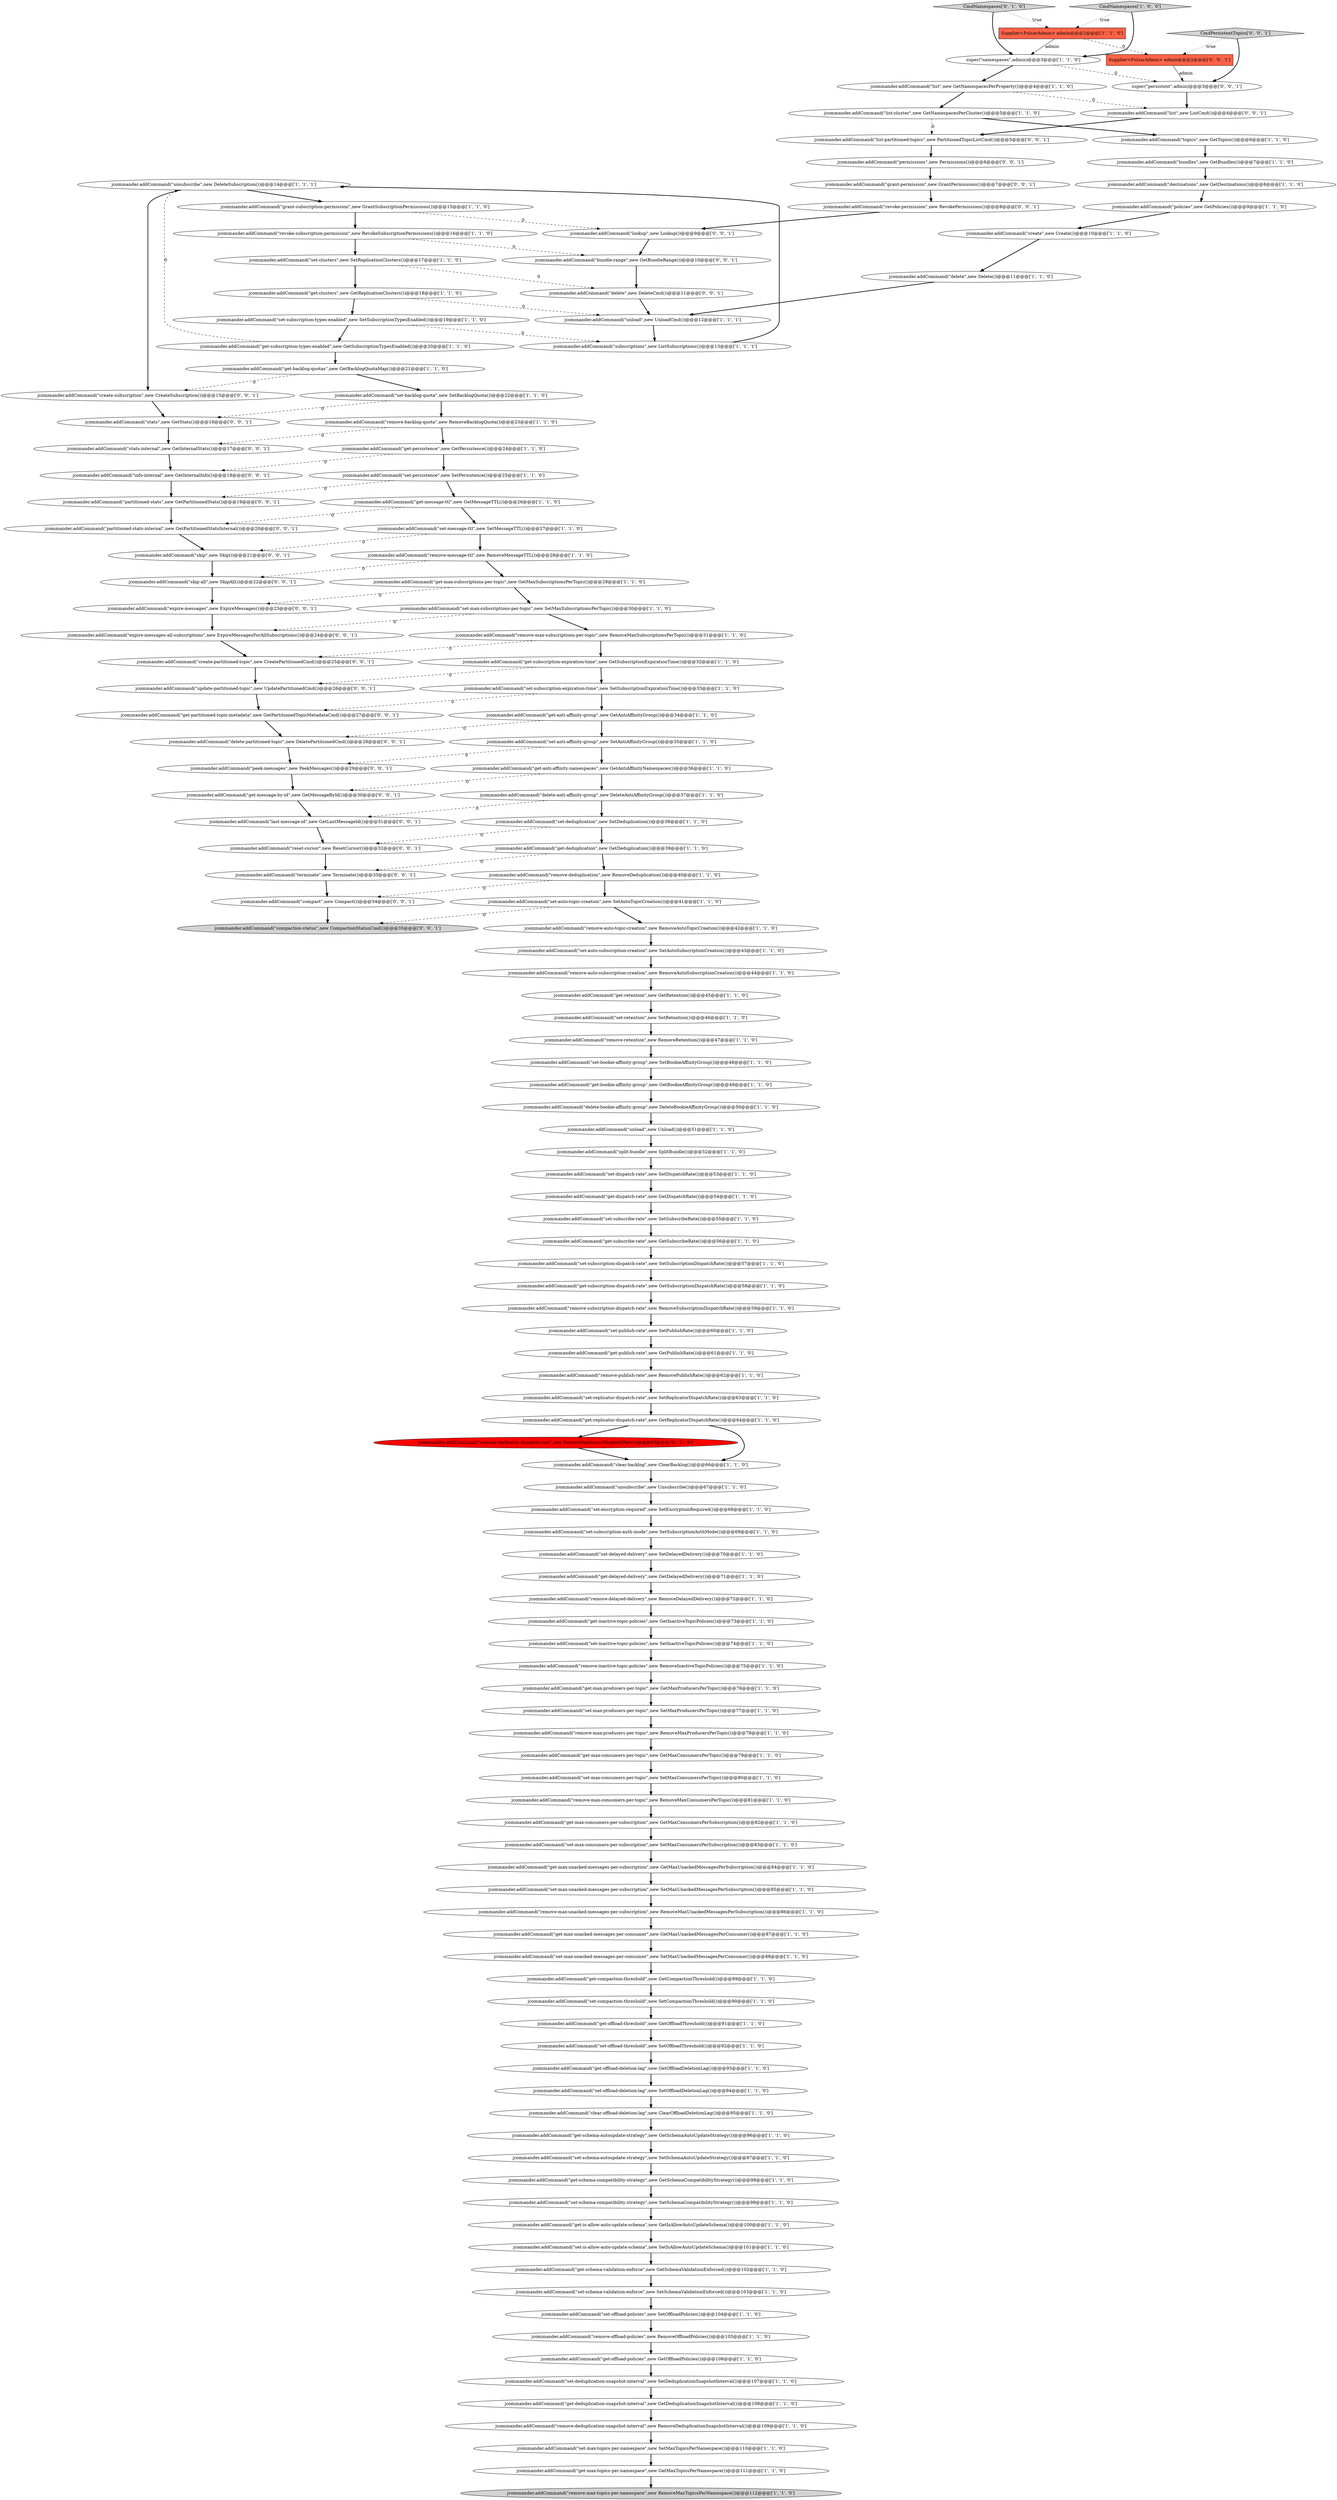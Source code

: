 digraph {
79 [style = filled, label = "jcommander.addCommand(\"remove-max-producers-per-topic\",new RemoveMaxProducersPerTopic())@@@78@@@['1', '1', '0']", fillcolor = white, shape = ellipse image = "AAA0AAABBB1BBB"];
136 [style = filled, label = "jcommander.addCommand(\"list-partitioned-topics\",new PartitionedTopicListCmd())@@@5@@@['0', '0', '1']", fillcolor = white, shape = ellipse image = "AAA0AAABBB3BBB"];
122 [style = filled, label = "jcommander.addCommand(\"skip\",new Skip())@@@21@@@['0', '0', '1']", fillcolor = white, shape = ellipse image = "AAA0AAABBB3BBB"];
124 [style = filled, label = "jcommander.addCommand(\"create-subscription\",new CreateSubscription())@@@15@@@['0', '0', '1']", fillcolor = white, shape = ellipse image = "AAA0AAABBB3BBB"];
58 [style = filled, label = "jcommander.addCommand(\"set-dispatch-rate\",new SetDispatchRate())@@@53@@@['1', '1', '0']", fillcolor = white, shape = ellipse image = "AAA0AAABBB1BBB"];
48 [style = filled, label = "jcommander.addCommand(\"get-bookie-affinity-group\",new GetBookieAffinityGroup())@@@49@@@['1', '1', '0']", fillcolor = white, shape = ellipse image = "AAA0AAABBB1BBB"];
53 [style = filled, label = "jcommander.addCommand(\"revoke-subscription-permission\",new RevokeSubscriptionPermissions())@@@16@@@['1', '1', '0']", fillcolor = white, shape = ellipse image = "AAA0AAABBB1BBB"];
112 [style = filled, label = "jcommander.addCommand(\"remove-replicator-dispatch-rate\",new RemoveReplicatorDispatchRate())@@@65@@@['0', '1', '0']", fillcolor = red, shape = ellipse image = "AAA1AAABBB2BBB"];
139 [style = filled, label = "jcommander.addCommand(\"peek-messages\",new PeekMessages())@@@29@@@['0', '0', '1']", fillcolor = white, shape = ellipse image = "AAA0AAABBB3BBB"];
25 [style = filled, label = "jcommander.addCommand(\"get-schema-compatibility-strategy\",new GetSchemaCompatibilityStrategy())@@@98@@@['1', '1', '0']", fillcolor = white, shape = ellipse image = "AAA0AAABBB1BBB"];
76 [style = filled, label = "jcommander.addCommand(\"set-max-producers-per-topic\",new SetMaxProducersPerTopic())@@@77@@@['1', '1', '0']", fillcolor = white, shape = ellipse image = "AAA0AAABBB1BBB"];
127 [style = filled, label = "jcommander.addCommand(\"delete-partitioned-topic\",new DeletePartitionedCmd())@@@28@@@['0', '0', '1']", fillcolor = white, shape = ellipse image = "AAA0AAABBB3BBB"];
72 [style = filled, label = "jcommander.addCommand(\"get-dispatch-rate\",new GetDispatchRate())@@@54@@@['1', '1', '0']", fillcolor = white, shape = ellipse image = "AAA0AAABBB1BBB"];
39 [style = filled, label = "jcommander.addCommand(\"delete\",new Delete())@@@11@@@['1', '1', '0']", fillcolor = white, shape = ellipse image = "AAA0AAABBB1BBB"];
56 [style = filled, label = "jcommander.addCommand(\"remove-deduplication\",new RemoveDeduplication())@@@40@@@['1', '1', '0']", fillcolor = white, shape = ellipse image = "AAA0AAABBB1BBB"];
105 [style = filled, label = "jcommander.addCommand(\"clear-offload-deletion-lag\",new ClearOffloadDeletionLag())@@@95@@@['1', '1', '0']", fillcolor = white, shape = ellipse image = "AAA0AAABBB1BBB"];
50 [style = filled, label = "jcommander.addCommand(\"set-max-consumers-per-subscription\",new SetMaxConsumersPerSubscription())@@@83@@@['1', '1', '0']", fillcolor = white, shape = ellipse image = "AAA0AAABBB1BBB"];
2 [style = filled, label = "jcommander.addCommand(\"topics\",new GetTopics())@@@6@@@['1', '1', '0']", fillcolor = white, shape = ellipse image = "AAA0AAABBB1BBB"];
49 [style = filled, label = "jcommander.addCommand(\"set-max-unacked-messages-per-consumer\",new SetMaxUnackedMessagesPerConsumer())@@@88@@@['1', '1', '0']", fillcolor = white, shape = ellipse image = "AAA0AAABBB1BBB"];
28 [style = filled, label = "jcommander.addCommand(\"unload\",new Unload())@@@51@@@['1', '1', '0']", fillcolor = white, shape = ellipse image = "AAA0AAABBB1BBB"];
115 [style = filled, label = "jcommander.addCommand(\"last-message-id\",new GetLastMessageId())@@@31@@@['0', '0', '1']", fillcolor = white, shape = ellipse image = "AAA0AAABBB3BBB"];
123 [style = filled, label = "Supplier<PulsarAdmin> admin@@@2@@@['0', '0', '1']", fillcolor = tomato, shape = box image = "AAA0AAABBB3BBB"];
138 [style = filled, label = "jcommander.addCommand(\"info-internal\",new GetInternalInfo())@@@18@@@['0', '0', '1']", fillcolor = white, shape = ellipse image = "AAA0AAABBB3BBB"];
15 [style = filled, label = "jcommander.addCommand(\"remove-message-ttl\",new RemoveMessageTTL())@@@28@@@['1', '1', '0']", fillcolor = white, shape = ellipse image = "AAA0AAABBB1BBB"];
78 [style = filled, label = "jcommander.addCommand(\"remove-max-topics-per-namespace\",new RemoveMaxTopicsPerNamespace())@@@112@@@['1', '1', '0']", fillcolor = lightgray, shape = ellipse image = "AAA0AAABBB1BBB"];
103 [style = filled, label = "jcommander.addCommand(\"get-schema-autoupdate-strategy\",new GetSchemaAutoUpdateStrategy())@@@96@@@['1', '1', '0']", fillcolor = white, shape = ellipse image = "AAA0AAABBB1BBB"];
9 [style = filled, label = "jcommander.addCommand(\"list-cluster\",new GetNamespacesPerCluster())@@@5@@@['1', '1', '0']", fillcolor = white, shape = ellipse image = "AAA0AAABBB1BBB"];
60 [style = filled, label = "jcommander.addCommand(\"get-inactive-topic-policies\",new GetInactiveTopicPolicies())@@@73@@@['1', '1', '0']", fillcolor = white, shape = ellipse image = "AAA0AAABBB1BBB"];
125 [style = filled, label = "jcommander.addCommand(\"lookup\",new Lookup())@@@9@@@['0', '0', '1']", fillcolor = white, shape = ellipse image = "AAA0AAABBB3BBB"];
130 [style = filled, label = "jcommander.addCommand(\"stats-internal\",new GetInternalStats())@@@17@@@['0', '0', '1']", fillcolor = white, shape = ellipse image = "AAA0AAABBB3BBB"];
55 [style = filled, label = "jcommander.addCommand(\"remove-subscription-dispatch-rate\",new RemoveSubscriptionDispatchRate())@@@59@@@['1', '1', '0']", fillcolor = white, shape = ellipse image = "AAA0AAABBB1BBB"];
32 [style = filled, label = "jcommander.addCommand(\"get-schema-validation-enforce\",new GetSchemaValidationEnforced())@@@102@@@['1', '1', '0']", fillcolor = white, shape = ellipse image = "AAA0AAABBB1BBB"];
99 [style = filled, label = "super(\"namespaces\",admin)@@@3@@@['1', '1', '0']", fillcolor = white, shape = ellipse image = "AAA0AAABBB1BBB"];
44 [style = filled, label = "jcommander.addCommand(\"bundles\",new GetBundles())@@@7@@@['1', '1', '0']", fillcolor = white, shape = ellipse image = "AAA0AAABBB1BBB"];
90 [style = filled, label = "jcommander.addCommand(\"delete-bookie-affinity-group\",new DeleteBookieAffinityGroup())@@@50@@@['1', '1', '0']", fillcolor = white, shape = ellipse image = "AAA0AAABBB1BBB"];
67 [style = filled, label = "jcommander.addCommand(\"remove-max-consumers-per-topic\",new RemoveMaxConsumersPerTopic())@@@81@@@['1', '1', '0']", fillcolor = white, shape = ellipse image = "AAA0AAABBB1BBB"];
102 [style = filled, label = "jcommander.addCommand(\"set-auto-topic-creation\",new SetAutoTopicCreation())@@@41@@@['1', '1', '0']", fillcolor = white, shape = ellipse image = "AAA0AAABBB1BBB"];
117 [style = filled, label = "jcommander.addCommand(\"expire-messages-all-subscriptions\",new ExpireMessagesForAllSubscriptions())@@@24@@@['0', '0', '1']", fillcolor = white, shape = ellipse image = "AAA0AAABBB3BBB"];
70 [style = filled, label = "jcommander.addCommand(\"set-message-ttl\",new SetMessageTTL())@@@27@@@['1', '1', '0']", fillcolor = white, shape = ellipse image = "AAA0AAABBB1BBB"];
29 [style = filled, label = "jcommander.addCommand(\"set-max-consumers-per-topic\",new SetMaxConsumersPerTopic())@@@80@@@['1', '1', '0']", fillcolor = white, shape = ellipse image = "AAA0AAABBB1BBB"];
22 [style = filled, label = "jcommander.addCommand(\"remove-backlog-quota\",new RemoveBacklogQuota())@@@23@@@['1', '1', '0']", fillcolor = white, shape = ellipse image = "AAA0AAABBB1BBB"];
85 [style = filled, label = "jcommander.addCommand(\"set-deduplication-snapshot-interval\",new SetDeduplicationSnapshotInterval())@@@107@@@['1', '1', '0']", fillcolor = white, shape = ellipse image = "AAA0AAABBB1BBB"];
1 [style = filled, label = "jcommander.addCommand(\"set-deduplication\",new SetDeduplication())@@@38@@@['1', '1', '0']", fillcolor = white, shape = ellipse image = "AAA0AAABBB1BBB"];
62 [style = filled, label = "jcommander.addCommand(\"destinations\",new GetDestinations())@@@8@@@['1', '1', '0']", fillcolor = white, shape = ellipse image = "AAA0AAABBB1BBB"];
34 [style = filled, label = "jcommander.addCommand(\"set-subscription-expiration-time\",new SetSubscriptionExpirationTime())@@@33@@@['1', '1', '0']", fillcolor = white, shape = ellipse image = "AAA0AAABBB1BBB"];
94 [style = filled, label = "jcommander.addCommand(\"remove-inactive-topic-policies\",new RemoveInactiveTopicPolicies())@@@75@@@['1', '1', '0']", fillcolor = white, shape = ellipse image = "AAA0AAABBB1BBB"];
135 [style = filled, label = "jcommander.addCommand(\"get-partitioned-topic-metadata\",new GetPartitionedTopicMetadataCmd())@@@27@@@['0', '0', '1']", fillcolor = white, shape = ellipse image = "AAA0AAABBB3BBB"];
54 [style = filled, label = "jcommander.addCommand(\"clear-backlog\",new ClearBacklog())@@@66@@@['1', '1', '0']", fillcolor = white, shape = ellipse image = "AAA0AAABBB1BBB"];
74 [style = filled, label = "jcommander.addCommand(\"remove-publish-rate\",new RemovePublishRate())@@@62@@@['1', '1', '0']", fillcolor = white, shape = ellipse image = "AAA0AAABBB1BBB"];
101 [style = filled, label = "jcommander.addCommand(\"get-offload-threshold\",new GetOffloadThreshold())@@@91@@@['1', '1', '0']", fillcolor = white, shape = ellipse image = "AAA0AAABBB1BBB"];
137 [style = filled, label = "jcommander.addCommand(\"stats\",new GetStats())@@@16@@@['0', '0', '1']", fillcolor = white, shape = ellipse image = "AAA0AAABBB3BBB"];
98 [style = filled, label = "jcommander.addCommand(\"set-delayed-delivery\",new SetDelayedDelivery())@@@70@@@['1', '1', '0']", fillcolor = white, shape = ellipse image = "AAA0AAABBB1BBB"];
0 [style = filled, label = "jcommander.addCommand(\"set-subscribe-rate\",new SetSubscribeRate())@@@55@@@['1', '1', '0']", fillcolor = white, shape = ellipse image = "AAA0AAABBB1BBB"];
20 [style = filled, label = "jcommander.addCommand(\"subscriptions\",new ListSubscriptions())@@@13@@@['1', '1', '1']", fillcolor = white, shape = ellipse image = "AAA0AAABBB1BBB"];
52 [style = filled, label = "jcommander.addCommand(\"get-retention\",new GetRetention())@@@45@@@['1', '1', '0']", fillcolor = white, shape = ellipse image = "AAA0AAABBB1BBB"];
21 [style = filled, label = "jcommander.addCommand(\"get-is-allow-auto-update-schema\",new GetIsAllowAutoUpdateSchema())@@@100@@@['1', '1', '0']", fillcolor = white, shape = ellipse image = "AAA0AAABBB1BBB"];
41 [style = filled, label = "jcommander.addCommand(\"policies\",new GetPolicies())@@@9@@@['1', '1', '0']", fillcolor = white, shape = ellipse image = "AAA0AAABBB1BBB"];
11 [style = filled, label = "jcommander.addCommand(\"get-publish-rate\",new GetPublishRate())@@@61@@@['1', '1', '0']", fillcolor = white, shape = ellipse image = "AAA0AAABBB1BBB"];
116 [style = filled, label = "jcommander.addCommand(\"delete\",new DeleteCmd())@@@11@@@['0', '0', '1']", fillcolor = white, shape = ellipse image = "AAA0AAABBB3BBB"];
141 [style = filled, label = "jcommander.addCommand(\"get-message-by-id\",new GetMessageById())@@@30@@@['0', '0', '1']", fillcolor = white, shape = ellipse image = "AAA0AAABBB3BBB"];
13 [style = filled, label = "jcommander.addCommand(\"get-subscription-expiration-time\",new GetSubscriptionExpirationTime())@@@32@@@['1', '1', '0']", fillcolor = white, shape = ellipse image = "AAA0AAABBB1BBB"];
118 [style = filled, label = "jcommander.addCommand(\"list\",new ListCmd())@@@4@@@['0', '0', '1']", fillcolor = white, shape = ellipse image = "AAA0AAABBB3BBB"];
129 [style = filled, label = "jcommander.addCommand(\"skip-all\",new SkipAll())@@@22@@@['0', '0', '1']", fillcolor = white, shape = ellipse image = "AAA0AAABBB3BBB"];
93 [style = filled, label = "jcommander.addCommand(\"set-subscription-types-enabled\",new SetSubscriptionTypesEnabled())@@@19@@@['1', '1', '0']", fillcolor = white, shape = ellipse image = "AAA0AAABBB1BBB"];
47 [style = filled, label = "jcommander.addCommand(\"set-schema-validation-enforce\",new SetSchemaValidationEnforced())@@@103@@@['1', '1', '0']", fillcolor = white, shape = ellipse image = "AAA0AAABBB1BBB"];
120 [style = filled, label = "jcommander.addCommand(\"compact\",new Compact())@@@34@@@['0', '0', '1']", fillcolor = white, shape = ellipse image = "AAA0AAABBB3BBB"];
23 [style = filled, label = "jcommander.addCommand(\"set-schema-compatibility-strategy\",new SetSchemaCompatibilityStrategy())@@@99@@@['1', '1', '0']", fillcolor = white, shape = ellipse image = "AAA0AAABBB1BBB"];
114 [style = filled, label = "jcommander.addCommand(\"update-partitioned-topic\",new UpdatePartitionedCmd())@@@26@@@['0', '0', '1']", fillcolor = white, shape = ellipse image = "AAA0AAABBB3BBB"];
40 [style = filled, label = "jcommander.addCommand(\"get-offload-deletion-lag\",new GetOffloadDeletionLag())@@@93@@@['1', '1', '0']", fillcolor = white, shape = ellipse image = "AAA0AAABBB1BBB"];
77 [style = filled, label = "jcommander.addCommand(\"remove-offload-policies\",new RemoveOffloadPolicies())@@@105@@@['1', '1', '0']", fillcolor = white, shape = ellipse image = "AAA0AAABBB1BBB"];
107 [style = filled, label = "jcommander.addCommand(\"set-backlog-quota\",new SetBacklogQuota())@@@22@@@['1', '1', '0']", fillcolor = white, shape = ellipse image = "AAA0AAABBB1BBB"];
86 [style = filled, label = "jcommander.addCommand(\"set-replicator-dispatch-rate\",new SetReplicatorDispatchRate())@@@63@@@['1', '1', '0']", fillcolor = white, shape = ellipse image = "AAA0AAABBB1BBB"];
46 [style = filled, label = "jcommander.addCommand(\"remove-delayed-delivery\",new RemoveDelayedDelivery())@@@72@@@['1', '1', '0']", fillcolor = white, shape = ellipse image = "AAA0AAABBB1BBB"];
96 [style = filled, label = "jcommander.addCommand(\"remove-deduplication-snapshot-interval\",new RemoveDeduplicationSnapshotInterval())@@@109@@@['1', '1', '0']", fillcolor = white, shape = ellipse image = "AAA0AAABBB1BBB"];
121 [style = filled, label = "jcommander.addCommand(\"create-partitioned-topic\",new CreatePartitionedCmd())@@@25@@@['0', '0', '1']", fillcolor = white, shape = ellipse image = "AAA0AAABBB3BBB"];
108 [style = filled, label = "jcommander.addCommand(\"set-anti-affinity-group\",new SetAntiAffinityGroup())@@@35@@@['1', '1', '0']", fillcolor = white, shape = ellipse image = "AAA0AAABBB1BBB"];
19 [style = filled, label = "jcommander.addCommand(\"set-subscription-dispatch-rate\",new SetSubscriptionDispatchRate())@@@57@@@['1', '1', '0']", fillcolor = white, shape = ellipse image = "AAA0AAABBB1BBB"];
92 [style = filled, label = "jcommander.addCommand(\"get-deduplication\",new GetDeduplication())@@@39@@@['1', '1', '0']", fillcolor = white, shape = ellipse image = "AAA0AAABBB1BBB"];
142 [style = filled, label = "jcommander.addCommand(\"expire-messages\",new ExpireMessages())@@@23@@@['0', '0', '1']", fillcolor = white, shape = ellipse image = "AAA0AAABBB3BBB"];
110 [style = filled, label = "jcommander.addCommand(\"set-encryption-required\",new SetEncryptionRequired())@@@68@@@['1', '1', '0']", fillcolor = white, shape = ellipse image = "AAA0AAABBB1BBB"];
18 [style = filled, label = "jcommander.addCommand(\"set-publish-rate\",new SetPublishRate())@@@60@@@['1', '1', '0']", fillcolor = white, shape = ellipse image = "AAA0AAABBB1BBB"];
64 [style = filled, label = "jcommander.addCommand(\"get-max-consumers-per-subscription\",new GetMaxConsumersPerSubscription())@@@82@@@['1', '1', '0']", fillcolor = white, shape = ellipse image = "AAA0AAABBB1BBB"];
57 [style = filled, label = "jcommander.addCommand(\"unsubscribe\",new Unsubscribe())@@@67@@@['1', '1', '0']", fillcolor = white, shape = ellipse image = "AAA0AAABBB1BBB"];
8 [style = filled, label = "jcommander.addCommand(\"set-offload-deletion-lag\",new SetOffloadDeletionLag())@@@94@@@['1', '1', '0']", fillcolor = white, shape = ellipse image = "AAA0AAABBB1BBB"];
73 [style = filled, label = "jcommander.addCommand(\"get-max-unacked-messages-per-consumer\",new GetMaxUnackedMessagesPerConsumer())@@@87@@@['1', '1', '0']", fillcolor = white, shape = ellipse image = "AAA0AAABBB1BBB"];
7 [style = filled, label = "jcommander.addCommand(\"get-replicator-dispatch-rate\",new GetReplicatorDispatchRate())@@@64@@@['1', '1', '0']", fillcolor = white, shape = ellipse image = "AAA0AAABBB1BBB"];
89 [style = filled, label = "jcommander.addCommand(\"get-clusters\",new GetReplicationClusters())@@@18@@@['1', '1', '0']", fillcolor = white, shape = ellipse image = "AAA0AAABBB1BBB"];
104 [style = filled, label = "jcommander.addCommand(\"set-inactive-topic-policies\",new SetInactiveTopicPolicies())@@@74@@@['1', '1', '0']", fillcolor = white, shape = ellipse image = "AAA0AAABBB1BBB"];
111 [style = filled, label = "CmdNamespaces['0', '1', '0']", fillcolor = lightgray, shape = diamond image = "AAA0AAABBB2BBB"];
17 [style = filled, label = "jcommander.addCommand(\"set-offload-threshold\",new SetOffloadThreshold())@@@92@@@['1', '1', '0']", fillcolor = white, shape = ellipse image = "AAA0AAABBB1BBB"];
66 [style = filled, label = "jcommander.addCommand(\"get-max-topics-per-namespace\",new GetMaxTopicsPerNamespace())@@@111@@@['1', '1', '0']", fillcolor = white, shape = ellipse image = "AAA0AAABBB1BBB"];
128 [style = filled, label = "jcommander.addCommand(\"compaction-status\",new CompactionStatusCmd())@@@35@@@['0', '0', '1']", fillcolor = lightgray, shape = ellipse image = "AAA0AAABBB3BBB"];
16 [style = filled, label = "jcommander.addCommand(\"remove-auto-subscription-creation\",new RemoveAutoSubscriptionCreation())@@@44@@@['1', '1', '0']", fillcolor = white, shape = ellipse image = "AAA0AAABBB1BBB"];
26 [style = filled, label = "jcommander.addCommand(\"get-anti-affinity-namespaces\",new GetAntiAffinityNamespaces())@@@36@@@['1', '1', '0']", fillcolor = white, shape = ellipse image = "AAA0AAABBB1BBB"];
6 [style = filled, label = "jcommander.addCommand(\"split-bundle\",new SplitBundle())@@@52@@@['1', '1', '0']", fillcolor = white, shape = ellipse image = "AAA0AAABBB1BBB"];
106 [style = filled, label = "jcommander.addCommand(\"set-subscription-auth-mode\",new SetSubscriptionAuthMode())@@@69@@@['1', '1', '0']", fillcolor = white, shape = ellipse image = "AAA0AAABBB1BBB"];
36 [style = filled, label = "jcommander.addCommand(\"remove-max-subscriptions-per-topic\",new RemoveMaxSubscriptionsPerTopic())@@@31@@@['1', '1', '0']", fillcolor = white, shape = ellipse image = "AAA0AAABBB1BBB"];
51 [style = filled, label = "jcommander.addCommand(\"get-subscription-types-enabled\",new GetSubscriptionTypesEnabled())@@@20@@@['1', '1', '0']", fillcolor = white, shape = ellipse image = "AAA0AAABBB1BBB"];
80 [style = filled, label = "jcommander.addCommand(\"set-offload-policies\",new SetOffloadPolicies())@@@104@@@['1', '1', '0']", fillcolor = white, shape = ellipse image = "AAA0AAABBB1BBB"];
3 [style = filled, label = "jcommander.addCommand(\"create\",new Create())@@@10@@@['1', '1', '0']", fillcolor = white, shape = ellipse image = "AAA0AAABBB1BBB"];
87 [style = filled, label = "jcommander.addCommand(\"get-delayed-delivery\",new GetDelayedDelivery())@@@71@@@['1', '1', '0']", fillcolor = white, shape = ellipse image = "AAA0AAABBB1BBB"];
131 [style = filled, label = "jcommander.addCommand(\"terminate\",new Terminate())@@@33@@@['0', '0', '1']", fillcolor = white, shape = ellipse image = "AAA0AAABBB3BBB"];
144 [style = filled, label = "jcommander.addCommand(\"reset-cursor\",new ResetCursor())@@@32@@@['0', '0', '1']", fillcolor = white, shape = ellipse image = "AAA0AAABBB3BBB"];
143 [style = filled, label = "jcommander.addCommand(\"grant-permission\",new GrantPermissions())@@@7@@@['0', '0', '1']", fillcolor = white, shape = ellipse image = "AAA0AAABBB3BBB"];
95 [style = filled, label = "jcommander.addCommand(\"get-persistence\",new GetPersistence())@@@24@@@['1', '1', '0']", fillcolor = white, shape = ellipse image = "AAA0AAABBB1BBB"];
42 [style = filled, label = "jcommander.addCommand(\"get-subscription-dispatch-rate\",new GetSubscriptionDispatchRate())@@@58@@@['1', '1', '0']", fillcolor = white, shape = ellipse image = "AAA0AAABBB1BBB"];
81 [style = filled, label = "jcommander.addCommand(\"remove-retention\",new RemoveRetention())@@@47@@@['1', '1', '0']", fillcolor = white, shape = ellipse image = "AAA0AAABBB1BBB"];
82 [style = filled, label = "jcommander.addCommand(\"unsubscribe\",new DeleteSubscription())@@@14@@@['1', '1', '1']", fillcolor = white, shape = ellipse image = "AAA0AAABBB1BBB"];
10 [style = filled, label = "jcommander.addCommand(\"get-compaction-threshold\",new GetCompactionThreshold())@@@89@@@['1', '1', '0']", fillcolor = white, shape = ellipse image = "AAA0AAABBB1BBB"];
113 [style = filled, label = "jcommander.addCommand(\"permissions\",new Permissions())@@@6@@@['0', '0', '1']", fillcolor = white, shape = ellipse image = "AAA0AAABBB3BBB"];
91 [style = filled, label = "jcommander.addCommand(\"get-anti-affinity-group\",new GetAntiAffinityGroup())@@@34@@@['1', '1', '0']", fillcolor = white, shape = ellipse image = "AAA0AAABBB1BBB"];
38 [style = filled, label = "CmdNamespaces['1', '0', '0']", fillcolor = lightgray, shape = diamond image = "AAA0AAABBB1BBB"];
4 [style = filled, label = "jcommander.addCommand(\"get-offload-policies\",new GetOffloadPolicies())@@@106@@@['1', '1', '0']", fillcolor = white, shape = ellipse image = "AAA0AAABBB1BBB"];
27 [style = filled, label = "jcommander.addCommand(\"delete-anti-affinity-group\",new DeleteAntiAffinityGroup())@@@37@@@['1', '1', '0']", fillcolor = white, shape = ellipse image = "AAA0AAABBB1BBB"];
132 [style = filled, label = "jcommander.addCommand(\"revoke-permission\",new RevokePermissions())@@@8@@@['0', '0', '1']", fillcolor = white, shape = ellipse image = "AAA0AAABBB3BBB"];
140 [style = filled, label = "super(\"persistent\",admin)@@@3@@@['0', '0', '1']", fillcolor = white, shape = ellipse image = "AAA0AAABBB3BBB"];
14 [style = filled, label = "jcommander.addCommand(\"set-bookie-affinity-group\",new SetBookieAffinityGroup())@@@48@@@['1', '1', '0']", fillcolor = white, shape = ellipse image = "AAA0AAABBB1BBB"];
126 [style = filled, label = "CmdPersistentTopics['0', '0', '1']", fillcolor = lightgray, shape = diamond image = "AAA0AAABBB3BBB"];
24 [style = filled, label = "jcommander.addCommand(\"unload\",new UnloadCmd())@@@12@@@['1', '1', '1']", fillcolor = white, shape = ellipse image = "AAA0AAABBB1BBB"];
35 [style = filled, label = "jcommander.addCommand(\"set-retention\",new SetRetention())@@@46@@@['1', '1', '0']", fillcolor = white, shape = ellipse image = "AAA0AAABBB1BBB"];
97 [style = filled, label = "jcommander.addCommand(\"get-max-subscriptions-per-topic\",new GetMaxSubscriptionsPerTopic())@@@29@@@['1', '1', '0']", fillcolor = white, shape = ellipse image = "AAA0AAABBB1BBB"];
31 [style = filled, label = "Supplier<PulsarAdmin> admin@@@2@@@['1', '1', '0']", fillcolor = tomato, shape = box image = "AAA0AAABBB1BBB"];
43 [style = filled, label = "jcommander.addCommand(\"get-max-producers-per-topic\",new GetMaxProducersPerTopic())@@@76@@@['1', '1', '0']", fillcolor = white, shape = ellipse image = "AAA0AAABBB1BBB"];
63 [style = filled, label = "jcommander.addCommand(\"get-subscribe-rate\",new GetSubscribeRate())@@@56@@@['1', '1', '0']", fillcolor = white, shape = ellipse image = "AAA0AAABBB1BBB"];
12 [style = filled, label = "jcommander.addCommand(\"get-max-consumers-per-topic\",new GetMaxConsumersPerTopic())@@@79@@@['1', '1', '0']", fillcolor = white, shape = ellipse image = "AAA0AAABBB1BBB"];
68 [style = filled, label = "jcommander.addCommand(\"set-is-allow-auto-update-schema\",new SetIsAllowAutoUpdateSchema())@@@101@@@['1', '1', '0']", fillcolor = white, shape = ellipse image = "AAA0AAABBB1BBB"];
133 [style = filled, label = "jcommander.addCommand(\"partitioned-stats\",new GetPartitionedStats())@@@19@@@['0', '0', '1']", fillcolor = white, shape = ellipse image = "AAA0AAABBB3BBB"];
5 [style = filled, label = "jcommander.addCommand(\"get-backlog-quotas\",new GetBacklogQuotaMap())@@@21@@@['1', '1', '0']", fillcolor = white, shape = ellipse image = "AAA0AAABBB1BBB"];
65 [style = filled, label = "jcommander.addCommand(\"get-deduplication-snapshot-interval\",new GetDeduplicationSnapshotInterval())@@@108@@@['1', '1', '0']", fillcolor = white, shape = ellipse image = "AAA0AAABBB1BBB"];
100 [style = filled, label = "jcommander.addCommand(\"set-auto-subscription-creation\",new SetAutoSubscriptionCreation())@@@43@@@['1', '1', '0']", fillcolor = white, shape = ellipse image = "AAA0AAABBB1BBB"];
37 [style = filled, label = "jcommander.addCommand(\"set-max-unacked-messages-per-subscription\",new SetMaxUnackedMessagesPerSubscription())@@@85@@@['1', '1', '0']", fillcolor = white, shape = ellipse image = "AAA0AAABBB1BBB"];
84 [style = filled, label = "jcommander.addCommand(\"set-schema-autoupdate-strategy\",new SetSchemaAutoUpdateStrategy())@@@97@@@['1', '1', '0']", fillcolor = white, shape = ellipse image = "AAA0AAABBB1BBB"];
119 [style = filled, label = "jcommander.addCommand(\"bundle-range\",new GetBundleRange())@@@10@@@['0', '0', '1']", fillcolor = white, shape = ellipse image = "AAA0AAABBB3BBB"];
59 [style = filled, label = "jcommander.addCommand(\"list\",new GetNamespacesPerProperty())@@@4@@@['1', '1', '0']", fillcolor = white, shape = ellipse image = "AAA0AAABBB1BBB"];
134 [style = filled, label = "jcommander.addCommand(\"partitioned-stats-internal\",new GetPartitionedStatsInternal())@@@20@@@['0', '0', '1']", fillcolor = white, shape = ellipse image = "AAA0AAABBB3BBB"];
30 [style = filled, label = "jcommander.addCommand(\"get-max-unacked-messages-per-subscription\",new GetMaxUnackedMessagesPerSubscription())@@@84@@@['1', '1', '0']", fillcolor = white, shape = ellipse image = "AAA0AAABBB1BBB"];
61 [style = filled, label = "jcommander.addCommand(\"set-clusters\",new SetReplicationClusters())@@@17@@@['1', '1', '0']", fillcolor = white, shape = ellipse image = "AAA0AAABBB1BBB"];
33 [style = filled, label = "jcommander.addCommand(\"remove-max-unacked-messages-per-subscription\",new RemoveMaxUnackedMessagesPerSubscription())@@@86@@@['1', '1', '0']", fillcolor = white, shape = ellipse image = "AAA0AAABBB1BBB"];
88 [style = filled, label = "jcommander.addCommand(\"get-message-ttl\",new GetMessageTTL())@@@26@@@['1', '1', '0']", fillcolor = white, shape = ellipse image = "AAA0AAABBB1BBB"];
71 [style = filled, label = "jcommander.addCommand(\"remove-auto-topic-creation\",new RemoveAutoTopicCreation())@@@42@@@['1', '1', '0']", fillcolor = white, shape = ellipse image = "AAA0AAABBB1BBB"];
69 [style = filled, label = "jcommander.addCommand(\"grant-subscription-permission\",new GrantSubscriptionPermissions())@@@15@@@['1', '1', '0']", fillcolor = white, shape = ellipse image = "AAA0AAABBB1BBB"];
109 [style = filled, label = "jcommander.addCommand(\"set-persistence\",new SetPersistence())@@@25@@@['1', '1', '0']", fillcolor = white, shape = ellipse image = "AAA0AAABBB1BBB"];
83 [style = filled, label = "jcommander.addCommand(\"set-max-topics-per-namespace\",new SetMaxTopicsPerNamespace())@@@110@@@['1', '1', '0']", fillcolor = white, shape = ellipse image = "AAA0AAABBB1BBB"];
75 [style = filled, label = "jcommander.addCommand(\"set-max-subscriptions-per-topic\",new SetMaxSubscriptionsPerTopic())@@@30@@@['1', '1', '0']", fillcolor = white, shape = ellipse image = "AAA0AAABBB1BBB"];
45 [style = filled, label = "jcommander.addCommand(\"set-compaction-threshold\",new SetCompactionThreshold())@@@90@@@['1', '1', '0']", fillcolor = white, shape = ellipse image = "AAA0AAABBB1BBB"];
34->135 [style = dashed, label="0"];
86->7 [style = bold, label=""];
51->5 [style = bold, label=""];
72->0 [style = bold, label=""];
28->6 [style = bold, label=""];
16->52 [style = bold, label=""];
107->22 [style = bold, label=""];
84->25 [style = bold, label=""];
54->57 [style = bold, label=""];
27->115 [style = dashed, label="0"];
108->139 [style = dashed, label="0"];
59->9 [style = bold, label=""];
53->119 [style = dashed, label="0"];
39->24 [style = bold, label=""];
98->87 [style = bold, label=""];
117->121 [style = bold, label=""];
105->103 [style = bold, label=""];
89->93 [style = bold, label=""];
5->107 [style = bold, label=""];
121->114 [style = bold, label=""];
109->133 [style = dashed, label="0"];
51->82 [style = dashed, label="0"];
59->118 [style = dashed, label="0"];
127->139 [style = bold, label=""];
49->10 [style = bold, label=""];
92->56 [style = bold, label=""];
111->31 [style = dotted, label="true"];
2->44 [style = bold, label=""];
8->105 [style = bold, label=""];
70->15 [style = bold, label=""];
115->144 [style = bold, label=""];
93->51 [style = bold, label=""];
38->31 [style = dotted, label="true"];
3->39 [style = bold, label=""];
48->90 [style = bold, label=""];
37->33 [style = bold, label=""];
101->17 [style = bold, label=""];
126->123 [style = dotted, label="true"];
14->48 [style = bold, label=""];
99->59 [style = bold, label=""];
52->35 [style = bold, label=""];
140->118 [style = bold, label=""];
19->42 [style = bold, label=""];
61->89 [style = bold, label=""];
13->34 [style = bold, label=""];
103->84 [style = bold, label=""];
136->113 [style = bold, label=""];
83->66 [style = bold, label=""];
56->102 [style = bold, label=""];
119->116 [style = bold, label=""];
109->88 [style = bold, label=""];
67->64 [style = bold, label=""];
34->91 [style = bold, label=""];
9->2 [style = bold, label=""];
68->32 [style = bold, label=""];
87->46 [style = bold, label=""];
66->78 [style = bold, label=""];
50->30 [style = bold, label=""];
113->143 [style = bold, label=""];
75->117 [style = dashed, label="0"];
18->11 [style = bold, label=""];
100->16 [style = bold, label=""];
5->124 [style = dashed, label="0"];
60->104 [style = bold, label=""];
122->129 [style = bold, label=""];
118->136 [style = bold, label=""];
95->109 [style = bold, label=""];
46->60 [style = bold, label=""];
24->20 [style = bold, label=""];
104->94 [style = bold, label=""];
108->26 [style = bold, label=""];
26->27 [style = bold, label=""];
97->142 [style = dashed, label="0"];
12->29 [style = bold, label=""];
131->120 [style = bold, label=""];
71->100 [style = bold, label=""];
91->108 [style = bold, label=""];
31->123 [style = dashed, label="0"];
10->45 [style = bold, label=""];
88->70 [style = bold, label=""];
96->83 [style = bold, label=""];
74->86 [style = bold, label=""];
94->43 [style = bold, label=""];
15->97 [style = bold, label=""];
21->68 [style = bold, label=""];
133->134 [style = bold, label=""];
7->112 [style = bold, label=""];
38->99 [style = bold, label=""];
88->134 [style = dashed, label="0"];
1->144 [style = dashed, label="0"];
35->81 [style = bold, label=""];
102->71 [style = bold, label=""];
11->74 [style = bold, label=""];
116->24 [style = bold, label=""];
47->80 [style = bold, label=""];
142->117 [style = bold, label=""];
26->141 [style = dashed, label="0"];
65->96 [style = bold, label=""];
126->140 [style = bold, label=""];
93->20 [style = dashed, label="0"];
125->119 [style = bold, label=""];
134->122 [style = bold, label=""];
44->62 [style = bold, label=""];
85->65 [style = bold, label=""];
13->114 [style = dashed, label="0"];
73->49 [style = bold, label=""];
55->18 [style = bold, label=""];
95->138 [style = dashed, label="0"];
91->127 [style = dashed, label="0"];
79->12 [style = bold, label=""];
17->40 [style = bold, label=""];
43->76 [style = bold, label=""];
132->125 [style = bold, label=""];
81->14 [style = bold, label=""];
42->55 [style = bold, label=""];
7->54 [style = bold, label=""];
77->4 [style = bold, label=""];
114->135 [style = bold, label=""];
58->72 [style = bold, label=""];
36->13 [style = bold, label=""];
62->41 [style = bold, label=""];
111->99 [style = bold, label=""];
82->124 [style = bold, label=""];
69->53 [style = bold, label=""];
0->63 [style = bold, label=""];
22->130 [style = dashed, label="0"];
31->99 [style = solid, label="admin"];
4->85 [style = bold, label=""];
36->121 [style = dashed, label="0"];
106->98 [style = bold, label=""];
53->61 [style = bold, label=""];
27->1 [style = bold, label=""];
135->127 [style = bold, label=""];
143->132 [style = bold, label=""];
110->106 [style = bold, label=""];
29->67 [style = bold, label=""];
25->23 [style = bold, label=""];
139->141 [style = bold, label=""];
22->95 [style = bold, label=""];
41->3 [style = bold, label=""];
45->101 [style = bold, label=""];
120->128 [style = bold, label=""];
129->142 [style = bold, label=""];
102->128 [style = dashed, label="0"];
61->116 [style = dashed, label="0"];
123->140 [style = solid, label="admin"];
30->37 [style = bold, label=""];
107->137 [style = dashed, label="0"];
63->19 [style = bold, label=""];
57->110 [style = bold, label=""];
141->115 [style = bold, label=""];
15->129 [style = dashed, label="0"];
56->120 [style = dashed, label="0"];
124->137 [style = bold, label=""];
9->136 [style = dashed, label="0"];
32->47 [style = bold, label=""];
138->133 [style = bold, label=""];
23->21 [style = bold, label=""];
97->75 [style = bold, label=""];
144->131 [style = bold, label=""];
112->54 [style = bold, label=""];
82->69 [style = bold, label=""];
1->92 [style = bold, label=""];
130->138 [style = bold, label=""];
33->73 [style = bold, label=""];
20->82 [style = bold, label=""];
69->125 [style = dashed, label="0"];
92->131 [style = dashed, label="0"];
70->122 [style = dashed, label="0"];
80->77 [style = bold, label=""];
137->130 [style = bold, label=""];
99->140 [style = dashed, label="0"];
75->36 [style = bold, label=""];
76->79 [style = bold, label=""];
64->50 [style = bold, label=""];
6->58 [style = bold, label=""];
90->28 [style = bold, label=""];
89->24 [style = dashed, label="0"];
40->8 [style = bold, label=""];
}

